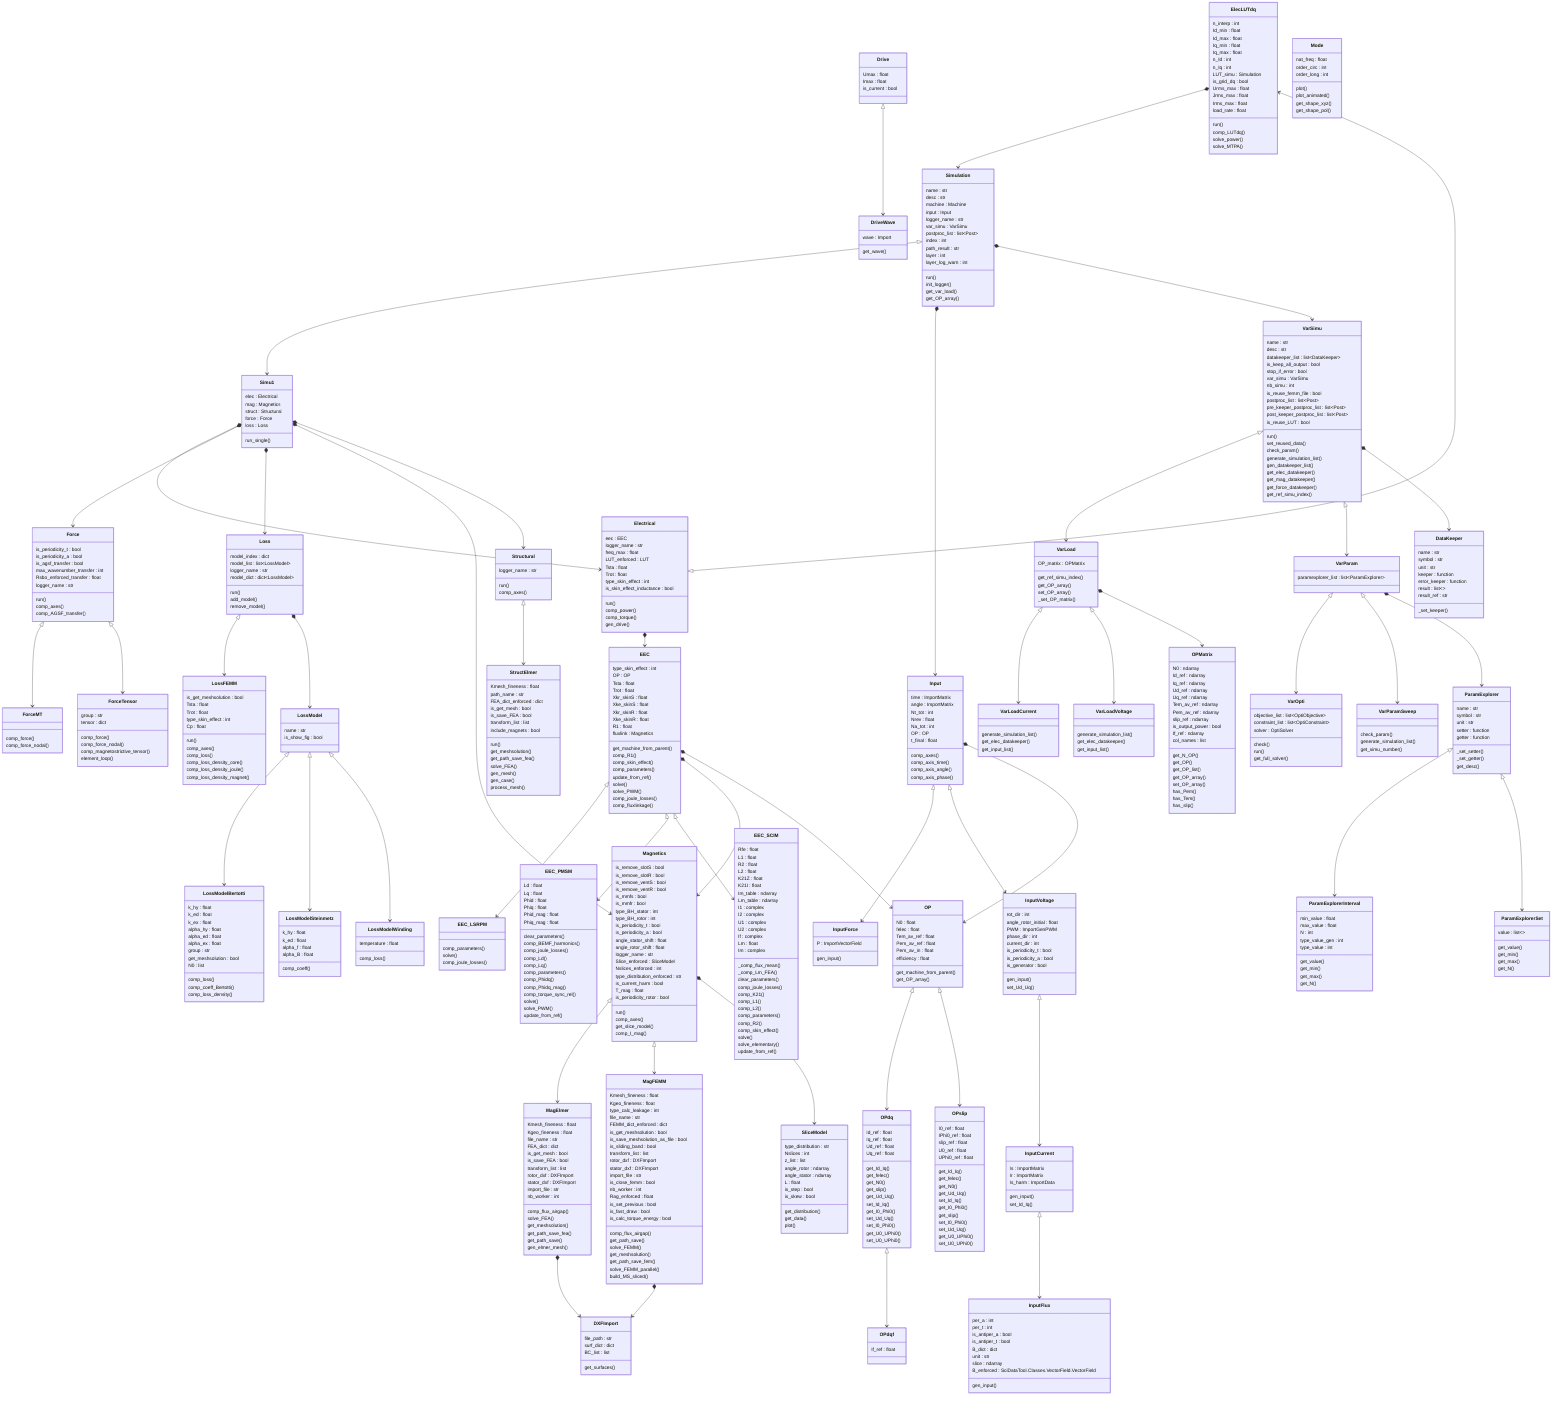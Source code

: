 classDiagram
direction TB
class DXFImport{
	file_path : str
	surf_dict : dict
	BC_list : list
	get_surfaces()
}
class DataKeeper{
	name : str
	symbol : str
	unit : str
	keeper : function
	error_keeper : function
	result : list~~
	result_ref : str
	_set_keeper()
}
class Drive{
	Umax : float
	Imax : float
	is_current : bool
}
class DriveWave{
	wave : Import
	get_wave()
}
class EEC{
	type_skin_effect : int
	OP : OP
	Tsta : float
	Trot : float
	Xkr_skinS : float
	Xke_skinS : float
	Xkr_skinR : float
	Xke_skinR : float
	R1 : float
	fluxlink : Magnetics
	get_machine_from_parent()
	comp_R1()
	comp_skin_effect()
	comp_parameters()
	update_from_ref()
	solve()
	solve_PWM()
	comp_joule_losses()
	comp_fluxlinkage()
}
class EEC_LSRPM{
	comp_parameters()
	solve()
	comp_joule_losses()
}
class EEC_PMSM{
	Ld : float
	Lq : float
	Phid : float
	Phiq : float
	Phid_mag : float
	Phiq_mag : float
	clear_parameters()
	comp_BEMF_harmonics()
	comp_joule_losses()
	comp_Ld()
	comp_Lq()
	comp_parameters()
	comp_Phidq()
	comp_Phidq_mag()
	comp_torque_sync_rel()
	solve()
	solve_PWM()
	update_from_ref()
}
class EEC_SCIM{
	Rfe : float
	L1 : float
	R2 : float
	L2 : float
	K21Z : float
	K21I : float
	Im_table : ndarray
	Lm_table : ndarray
	I1 : complex
	I2 : complex
	U1 : complex
	U2 : complex
	If : complex
	Lm : float
	Im : complex
	_comp_flux_mean()
	_comp_Lm_FEA()
	clear_parameters()
	comp_joule_losses()
	comp_K21()
	comp_L1()
	comp_L2()
	comp_parameters()
	comp_R2()
	comp_skin_effect()
	solve()
	solve_elementary()
	update_from_ref()
}
class ElecLUTdq{
	n_interp : int
	Id_min : float
	Id_max : float
	Iq_min : float
	Iq_max : float
	n_Id : int
	n_Iq : int
	LUT_simu : Simulation
	is_grid_dq : bool
	Urms_max : float
	Jrms_max : float
	Irms_max : float
	load_rate : float
	run()
	comp_LUTdq()
	solve_power()
	solve_MTPA()
}
class Electrical{
	eec : EEC
	logger_name : str
	freq_max : float
	LUT_enforced : LUT
	Tsta : float
	Trot : float
	type_skin_effect : int
	is_skin_effect_inductance : bool
	run()
	comp_power()
	comp_torque()
	gen_drive()
}
class Force{
	is_periodicity_t : bool
	is_periodicity_a : bool
	is_agsf_transfer : bool
	max_wavenumber_transfer : int
	Rsbo_enforced_transfer : float
	logger_name : str
	run()
	comp_axes()
	comp_AGSF_transfer()
}
class ForceMT{
	comp_force()
	comp_force_nodal()
}
class ForceTensor{
	group : str
	tensor : dict
	comp_force()
	comp_force_nodal()
	comp_magnetostrictive_tensor()
	element_loop()
}
class Input{
	time : ImportMatrix
	angle : ImportMatrix
	Nt_tot : int
	Nrev : float
	Na_tot : int
	OP : OP
	t_final : float
	comp_axes()
	comp_axis_time()
	comp_axis_angle()
	comp_axis_phase()
}
class InputCurrent{
	Is : ImportMatrix
	Ir : ImportMatrix
	Is_harm : ImportData
	gen_input()
	set_Id_Iq()
}
class InputFlux{
	per_a : int
	per_t : int
	is_antiper_a : bool
	is_antiper_t : bool
	B_dict : dict
	unit : str
	slice : ndarray
	B_enforced : SciDataTool.Classes.VectorField.VectorField
	gen_input()
}
class InputForce{
	P : ImportVectorField
	gen_input()
}
class InputVoltage{
	rot_dir : int
	angle_rotor_initial : float
	PWM : ImportGenPWM
	phase_dir : int
	current_dir : int
	is_periodicity_t : bool
	is_periodicity_a : bool
	is_generator : bool
	gen_input()
	set_Ud_Uq()
}
class Loss{
	model_index : dict
	model_list : list~LossModel~
	logger_name : str
	model_dict : dict~LossModel~
	run()
	add_model()
	remove_model()
}
class LossFEMM{
	is_get_meshsolution : bool
	Tsta : float
	Trot : float
	type_skin_effect : int
	Cp : float
	run()
	comp_axes()
	comp_loss()
	comp_loss_density_core()
	comp_loss_density_joule()
	comp_loss_density_magnet()
}
class LossModel{
	name : str
	is_show_fig : bool
}
class LossModelBertotti{
	k_hy : float
	k_ed : float
	k_ex : float
	alpha_hy : float
	alpha_ed : float
	alpha_ex : float
	group : str
	get_meshsolution : bool
	N0 : list
	comp_loss()
	comp_coeff_Bertotti()
	comp_loss_density()
}
class LossModelSteinmetz{
	k_hy : float
	k_ed : float
	alpha_f : float
	alpha_B : float
	comp_coeff()
}
class LossModelWinding{
	temperature : float
	comp_loss()
}
class MagElmer{
	Kmesh_fineness : float
	Kgeo_fineness : float
	file_name : str
	FEA_dict : dict
	is_get_mesh : bool
	is_save_FEA : bool
	transform_list : list
	rotor_dxf : DXFImport
	stator_dxf : DXFImport
	import_file : str
	nb_worker : int
	comp_flux_airgap()
	solve_FEA()
	get_meshsolution()
	get_path_save_fea()
	get_path_save()
	gen_elmer_mesh()
}
class MagFEMM{
	Kmesh_fineness : float
	Kgeo_fineness : float
	type_calc_leakage : int
	file_name : str
	FEMM_dict_enforced : dict
	is_get_meshsolution : bool
	is_save_meshsolution_as_file : bool
	is_sliding_band : bool
	transform_list : list
	rotor_dxf : DXFImport
	stator_dxf : DXFImport
	import_file : str
	is_close_femm : bool
	nb_worker : int
	Rag_enforced : float
	is_set_previous : bool
	is_fast_draw : bool
	is_calc_torque_energy : bool
	comp_flux_airgap()
	get_path_save()
	solve_FEMM()
	get_meshsolution()
	get_path_save_fem()
	solve_FEMM_parallel()
	build_MS_sliced()
}
class Magnetics{
	is_remove_slotS : bool
	is_remove_slotR : bool
	is_remove_ventS : bool
	is_remove_ventR : bool
	is_mmfs : bool
	is_mmfr : bool
	type_BH_stator : int
	type_BH_rotor : int
	is_periodicity_t : bool
	is_periodicity_a : bool
	angle_stator_shift : float
	angle_rotor_shift : float
	logger_name : str
	Slice_enforced : SliceModel
	Nslices_enforced : int
	type_distribution_enforced : str
	is_current_harm : bool
	T_mag : float
	is_periodicity_rotor : bool
	run()
	comp_axes()
	get_slice_model()
	comp_I_mag()
}
class Mode{
	nat_freq : float
	order_circ : int
	order_long : int
	plot()
	plot_animated()
	get_shape_xyz()
	get_shape_pol()
}
class OP{
	N0 : float
	felec : float
	Tem_av_ref : float
	Pem_av_ref : float
	Pem_av_in : float
	efficiency : float
	get_machine_from_parent()
	get_OP_array()
}
class OPMatrix{
	N0 : ndarray
	Id_ref : ndarray
	Iq_ref : ndarray
	Ud_ref : ndarray
	Uq_ref : ndarray
	Tem_av_ref : ndarray
	Pem_av_ref : ndarray
	slip_ref : ndarray
	is_output_power : bool
	If_ref : ndarray
	col_names : list
	get_N_OP()
	get_OP()
	get_OP_list()
	get_OP_array()
	set_OP_array()
	has_Pem()
	has_Tem()
	has_slip()
}
class OPdq{
	Id_ref : float
	Iq_ref : float
	Ud_ref : float
	Uq_ref : float
	get_Id_Iq()
	get_felec()
	get_N0()
	get_slip()
	get_Ud_Uq()
	set_Id_Iq()
	get_I0_Phi0()
	set_Ud_Uq()
	set_I0_Phi0()
	get_U0_UPhi0()
	set_U0_UPhi0()
}
class OPdqf{
	If_ref : float
}
class OPslip{
	I0_ref : float
	IPhi0_ref : float
	slip_ref : float
	U0_ref : float
	UPhi0_ref : float
	get_Id_Iq()
	get_felec()
	get_N0()
	get_Ud_Uq()
	set_Id_Iq()
	get_I0_Phi0()
	get_slip()
	set_I0_Phi0()
	set_Ud_Uq()
	get_U0_UPhi0()
	set_U0_UPhi0()
}
class ParamExplorer{
	name : str
	symbol : str
	unit : str
	setter : function
	getter : function
	_set_setter()
	_set_getter()
	get_desc()
}
class ParamExplorerInterval{
	min_value : float
	max_value : float
	N : int
	type_value_gen : int
	type_value : int
	get_value()
	get_min()
	get_max()
	get_N()
}
class ParamExplorerSet{
	value : list~~
	get_value()
	get_min()
	get_max()
	get_N()
}
class Simu1{
	elec : Electrical
	mag : Magnetics
	struct : Structural
	force : Force
	loss : Loss
	run_single()
}
class Simulation{
	name : str
	desc : str
	machine : Machine
	input : Input
	logger_name : str
	var_simu : VarSimu
	postproc_list : list~Post~
	index : int
	path_result : str
	layer : int
	layer_log_warn : int
	run()
	init_logger()
	get_var_load()
	get_OP_array()
}
class SliceModel{
	type_distribution : str
	Nslices : int
	z_list : list
	angle_rotor : ndarray
	angle_stator : ndarray
	L : float
	is_step : bool
	is_skew : bool
	get_distribution()
	get_data()
	plot()
}
class StructElmer{
	Kmesh_fineness : float
	path_name : str
	FEA_dict_enforced : dict
	is_get_mesh : bool
	is_save_FEA : bool
	transform_list : list
	include_magnets : bool
	run()
	get_meshsolution()
	get_path_save_fea()
	solve_FEA()
	gen_mesh()
	gen_case()
	process_mesh()
}
class Structural{
	logger_name : str
	run()
	comp_axes()
}
class VarLoad{
	OP_matrix : OPMatrix
	get_ref_simu_index()
	get_OP_array()
	set_OP_array()
	_set_OP_matrix()
}
class VarLoadCurrent{
	generate_simulation_list()
	get_elec_datakeeper()
	get_input_list()
}
class VarLoadVoltage{
	generate_simulation_list()
	get_elec_datakeeper()
	get_input_list()
}
class VarOpti{
	objective_list : list~OptiObjective~
	constraint_list : list~OptiConstraint~
	solver : OptiSolver
	check()
	run()
	get_full_solver()
}
class VarParam{
	paramexplorer_list : list~ParamExplorer~
}
class VarParamSweep{
	check_param()
	generate_simulation_list()
	get_simu_number()
}
class VarSimu{
	name : str
	desc : str
	datakeeper_list : list~DataKeeper~
	is_keep_all_output : bool
	stop_if_error : bool
	var_simu : VarSimu
	nb_simu : int
	is_reuse_femm_file : bool
	postproc_list : list~Post~
	pre_keeper_postproc_list : list~Post~
	post_keeper_postproc_list : list~Post~
	is_reuse_LUT : bool
	run()
	set_reused_data()
	check_param()
	generate_simulation_list()
	gen_datakeeper_list()
	get_elec_datakeeper()
	get_mag_datakeeper()
	get_force_datakeeper()
	get_ref_simu_index()
}
Drive  <|--> DriveWave
EEC  <|--> EEC_LSRPM
EEC  <|--> EEC_PMSM
EEC  <|--> EEC_SCIM
EEC *--> Magnetics
EEC *--> OP
ElecLUTdq *--> Simulation
Electrical  <|--> ElecLUTdq
Electrical *--> EEC
Force  <|--> ForceMT
Force  <|--> ForceTensor
Input  <|--> InputForce
Input  <|--> InputVoltage
Input *--> OP
InputCurrent  <|--> InputFlux
InputVoltage  <|--> InputCurrent
Loss  <|--> LossFEMM
Loss *--> LossModel
LossModel  <|--> LossModelBertotti
LossModel  <|--> LossModelSteinmetz
LossModel  <|--> LossModelWinding
MagElmer *--> DXFImport
MagFEMM *--> DXFImport
Magnetics  <|--> MagElmer
Magnetics  <|--> MagFEMM
Magnetics *--> SliceModel
OP  <|--> OPdq
OP  <|--> OPslip
OPdq  <|--> OPdqf
ParamExplorer  <|--> ParamExplorerInterval
ParamExplorer  <|--> ParamExplorerSet
Simu1 *--> Electrical
Simu1 *--> Force
Simu1 *--> Loss
Simu1 *--> Magnetics
Simu1 *--> Structural
Simulation  <|--> Simu1
Simulation *--> Input
Simulation *--> VarSimu
Structural  <|--> StructElmer
VarLoad  <|--> VarLoadCurrent
VarLoad  <|--> VarLoadVoltage
VarLoad *--> OPMatrix
VarParam  <|--> VarOpti
VarParam  <|--> VarParamSweep
VarParam *--> ParamExplorer
VarSimu  <|--> VarLoad
VarSimu  <|--> VarParam
VarSimu *--> DataKeeper